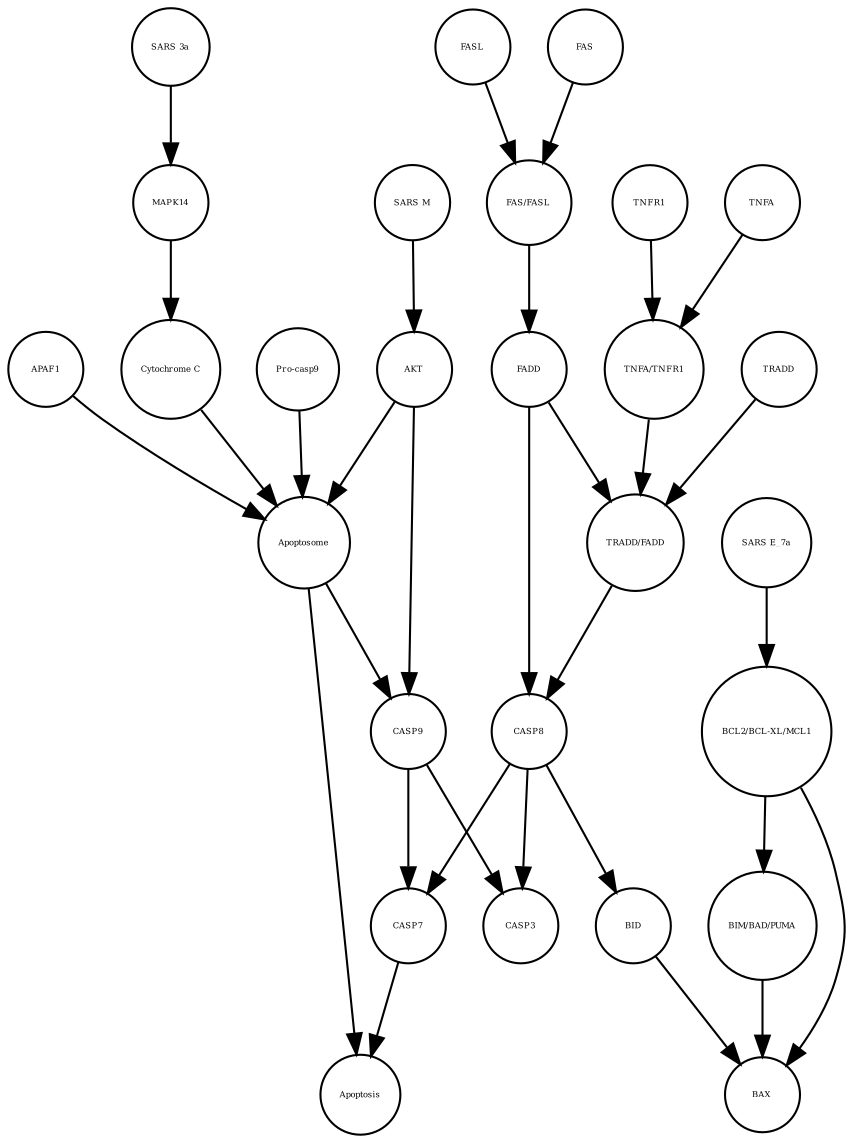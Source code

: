 strict digraph  {
CASP7 [annotation="", bipartite=0, cls=macromolecule, fontsize=4, label=CASP7, shape=circle];
Apoptosis [annotation="", bipartite=0, cls=phenotype, fontsize=4, label=Apoptosis, shape=circle];
Apoptosome [annotation="", bipartite=0, cls=complex, fontsize=4, label=Apoptosome, shape=circle];
TNFR1 [annotation="", bipartite=0, cls=macromolecule, fontsize=4, label=TNFR1, shape=circle];
"SARS M" [annotation="", bipartite=0, cls=macromolecule, fontsize=4, label="SARS M", shape=circle];
"SARS 3a" [annotation="", bipartite=0, cls=macromolecule, fontsize=4, label="SARS 3a", shape=circle];
BID [annotation="", bipartite=0, cls=macromolecule, fontsize=4, label=BID, shape=circle];
FAS [annotation="", bipartite=0, cls=macromolecule, fontsize=4, label=FAS, shape=circle];
BAX [annotation="", bipartite=0, cls=macromolecule, fontsize=4, label=BAX, shape=circle];
CASP9 [annotation="", bipartite=0, cls=macromolecule, fontsize=4, label=CASP9, shape=circle];
TNFA [annotation="", bipartite=0, cls=macromolecule, fontsize=4, label=TNFA, shape=circle];
"BIM/BAD/PUMA" [annotation="", bipartite=0, cls=complex, fontsize=4, label="BIM/BAD/PUMA", shape=circle];
APAF1 [annotation="", bipartite=0, cls=macromolecule, fontsize=4, label=APAF1, shape=circle];
CASP3 [annotation="", bipartite=0, cls=macromolecule, fontsize=4, label=CASP3, shape=circle];
"TNFA/TNFR1" [annotation="", bipartite=0, cls=complex, fontsize=4, label="TNFA/TNFR1", shape=circle];
"TRADD/FADD" [annotation="", bipartite=0, cls=complex, fontsize=4, label="TRADD/FADD", shape=circle];
MAPK14 [annotation="", bipartite=0, cls=macromolecule, fontsize=4, label=MAPK14, shape=circle];
"Cytochrome C" [annotation="", bipartite=0, cls=macromolecule, fontsize=4, label="Cytochrome C", shape=circle];
"SARS E_7a" [annotation="", bipartite=0, cls=macromolecule, fontsize=4, label="SARS E_7a", shape=circle];
"FAS/FASL" [annotation="", bipartite=0, cls=complex, fontsize=4, label="FAS/FASL", shape=circle];
FASL [annotation="", bipartite=0, cls=macromolecule, fontsize=4, label=FASL, shape=circle];
AKT [annotation="", bipartite=0, cls=macromolecule, fontsize=4, label=AKT, shape=circle];
CASP8 [annotation="", bipartite=0, cls=macromolecule, fontsize=4, label=CASP8, shape=circle];
"BCL2/BCL-XL/MCL1" [annotation="", bipartite=0, cls=complex, fontsize=4, label="BCL2/BCL-XL/MCL1", shape=circle];
TRADD [annotation="", bipartite=0, cls=macromolecule, fontsize=4, label=TRADD, shape=circle];
"Pro-casp9" [annotation="", bipartite=0, cls=macromolecule, fontsize=4, label="Pro-casp9", shape=circle];
FADD [annotation="", bipartite=0, cls=macromolecule, fontsize=4, label=FADD, shape=circle];
CASP7 -> Apoptosis  [annotation="", interaction_type=stimulation];
Apoptosome -> Apoptosis  [annotation="", interaction_type=stimulation];
Apoptosome -> CASP9  [annotation="urn_miriam_kegg.pathway_hsa04210", interaction_type=catalysis];
TNFR1 -> "TNFA/TNFR1"  [annotation="", interaction_type=production];
"SARS M" -> AKT  [annotation=urn_miriam_pubmed_31226023, interaction_type=inhibition];
"SARS 3a" -> MAPK14  [annotation=urn_miriam_pubmed_31226023, interaction_type=catalysis];
BID -> BAX  [annotation=urn_miriam_pubmed_31226023, interaction_type=catalysis];
FAS -> "FAS/FASL"  [annotation="", interaction_type=production];
CASP9 -> CASP3  [annotation="urn_miriam_kegg.pathway_hsa04210", interaction_type=catalysis];
CASP9 -> CASP7  [annotation="urn_miriam_kegg.pathway_hsa04210", interaction_type=catalysis];
TNFA -> "TNFA/TNFR1"  [annotation="", interaction_type=production];
"BIM/BAD/PUMA" -> BAX  [annotation=urn_miriam_pubmed_31226023, interaction_type=catalysis];
APAF1 -> Apoptosome  [annotation="", interaction_type=production];
"TNFA/TNFR1" -> "TRADD/FADD"  [annotation="urn_miriam_kegg.pathway_hsa04210", interaction_type=catalysis];
"TRADD/FADD" -> CASP8  [annotation="urn_miriam_kegg.pathway_hsa04210", interaction_type=catalysis];
MAPK14 -> "Cytochrome C"  [annotation="urn_miriam_kegg.pathway_hsa04210|urn_miriam_pubmed_31226023", interaction_type=catalysis];
"Cytochrome C" -> Apoptosome  [annotation="", interaction_type=production];
"SARS E_7a" -> "BCL2/BCL-XL/MCL1"  [annotation="", interaction_type=inhibition];
"FAS/FASL" -> FADD  [annotation="urn_miriam_kegg.pathway_hsa04210", interaction_type=catalysis];
FASL -> "FAS/FASL"  [annotation="", interaction_type=production];
AKT -> Apoptosome  [annotation="urn_miriam_kegg.pathway_hsa04210", interaction_type=inhibition];
AKT -> CASP9  [annotation="urn_miriam_kegg.pathway_hsa04210", interaction_type=inhibition];
CASP8 -> CASP3  [annotation="urn_miriam_kegg.pathway_hsa04210", interaction_type=catalysis];
CASP8 -> CASP7  [annotation="urn_miriam_kegg.pathway_hsa04210", interaction_type=catalysis];
CASP8 -> BID  [annotation="urn_miriam_kegg.pathway_hsa04210", interaction_type=catalysis];
"BCL2/BCL-XL/MCL1" -> BAX  [annotation=urn_miriam_pubmed_31226023, interaction_type=inhibition];
"BCL2/BCL-XL/MCL1" -> "BIM/BAD/PUMA"  [annotation="", interaction_type=inhibition];
TRADD -> "TRADD/FADD"  [annotation="", interaction_type=production];
"Pro-casp9" -> Apoptosome  [annotation="", interaction_type=production];
FADD -> CASP8  [annotation="urn_miriam_kegg.pathway_hsa04210", interaction_type=catalysis];
FADD -> "TRADD/FADD"  [annotation="", interaction_type=production];
}
